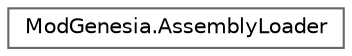 digraph "Graphical Class Hierarchy"
{
 // LATEX_PDF_SIZE
  bgcolor="transparent";
  edge [fontname=Helvetica,fontsize=10,labelfontname=Helvetica,labelfontsize=10];
  node [fontname=Helvetica,fontsize=10,shape=box,height=0.2,width=0.4];
  rankdir="LR";
  Node0 [label="ModGenesia.AssemblyLoader",height=0.2,width=0.4,color="grey40", fillcolor="white", style="filled",URL="$class_mod_genesia_1_1_assembly_loader.html",tooltip=" "];
}
